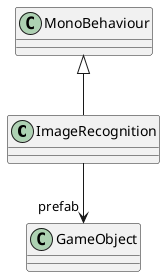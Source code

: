 @startuml
class ImageRecognition {
}
MonoBehaviour <|-- ImageRecognition
ImageRecognition --> "prefab" GameObject
@enduml
